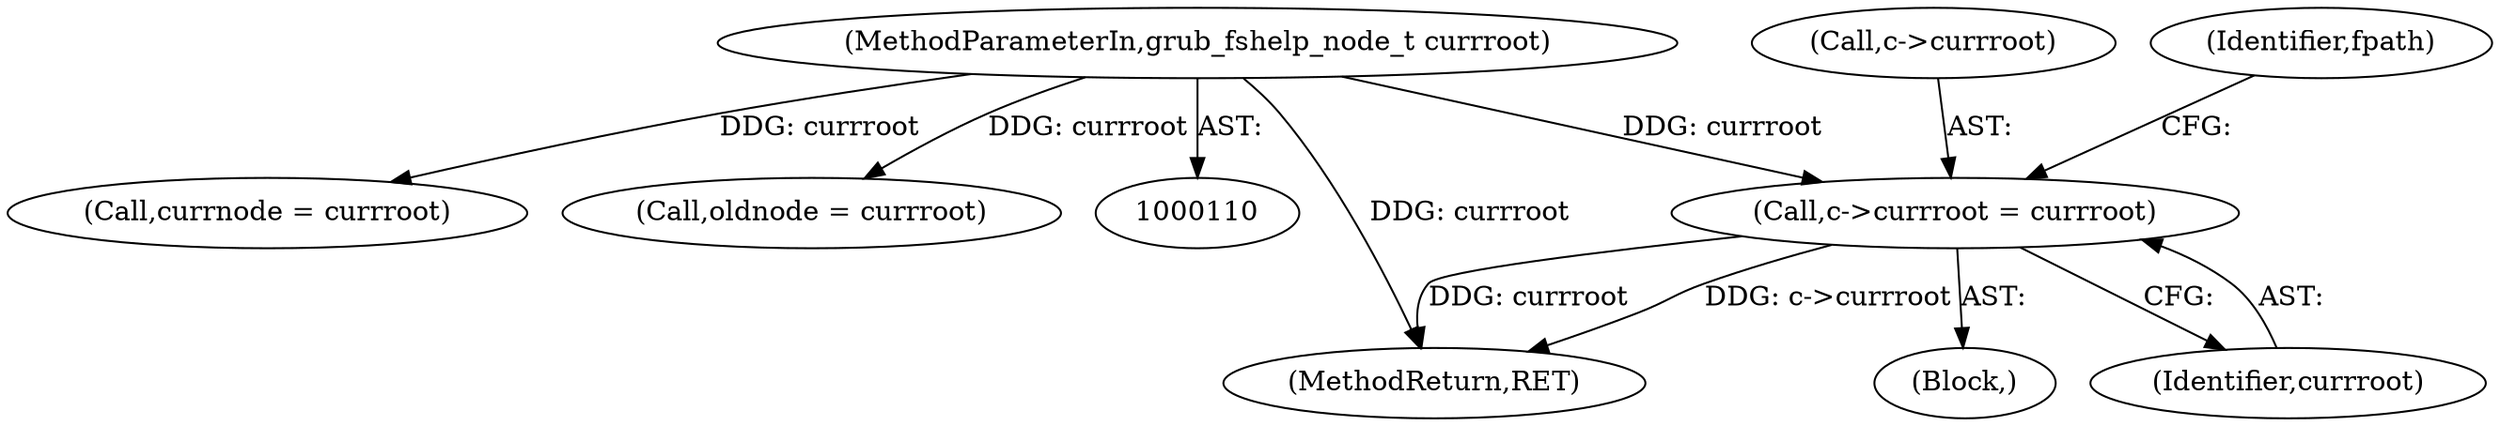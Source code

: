 digraph "0_radare2_65000a7fd9eea62359e6d6714f17b94a99a82edd_2@pointer" {
"1000141" [label="(Call,c->currroot = currroot)"];
"1000112" [label="(MethodParameterIn,grub_fshelp_node_t currroot)"];
"1000367" [label="(MethodReturn,RET)"];
"1000115" [label="(Block,)"];
"1000141" [label="(Call,c->currroot = currroot)"];
"1000142" [label="(Call,c->currroot)"];
"1000134" [label="(Call,currnode = currroot)"];
"1000147" [label="(Identifier,fpath)"];
"1000138" [label="(Call,oldnode = currroot)"];
"1000145" [label="(Identifier,currroot)"];
"1000112" [label="(MethodParameterIn,grub_fshelp_node_t currroot)"];
"1000141" -> "1000115"  [label="AST: "];
"1000141" -> "1000145"  [label="CFG: "];
"1000142" -> "1000141"  [label="AST: "];
"1000145" -> "1000141"  [label="AST: "];
"1000147" -> "1000141"  [label="CFG: "];
"1000141" -> "1000367"  [label="DDG: c->currroot"];
"1000141" -> "1000367"  [label="DDG: currroot"];
"1000112" -> "1000141"  [label="DDG: currroot"];
"1000112" -> "1000110"  [label="AST: "];
"1000112" -> "1000367"  [label="DDG: currroot"];
"1000112" -> "1000134"  [label="DDG: currroot"];
"1000112" -> "1000138"  [label="DDG: currroot"];
}

